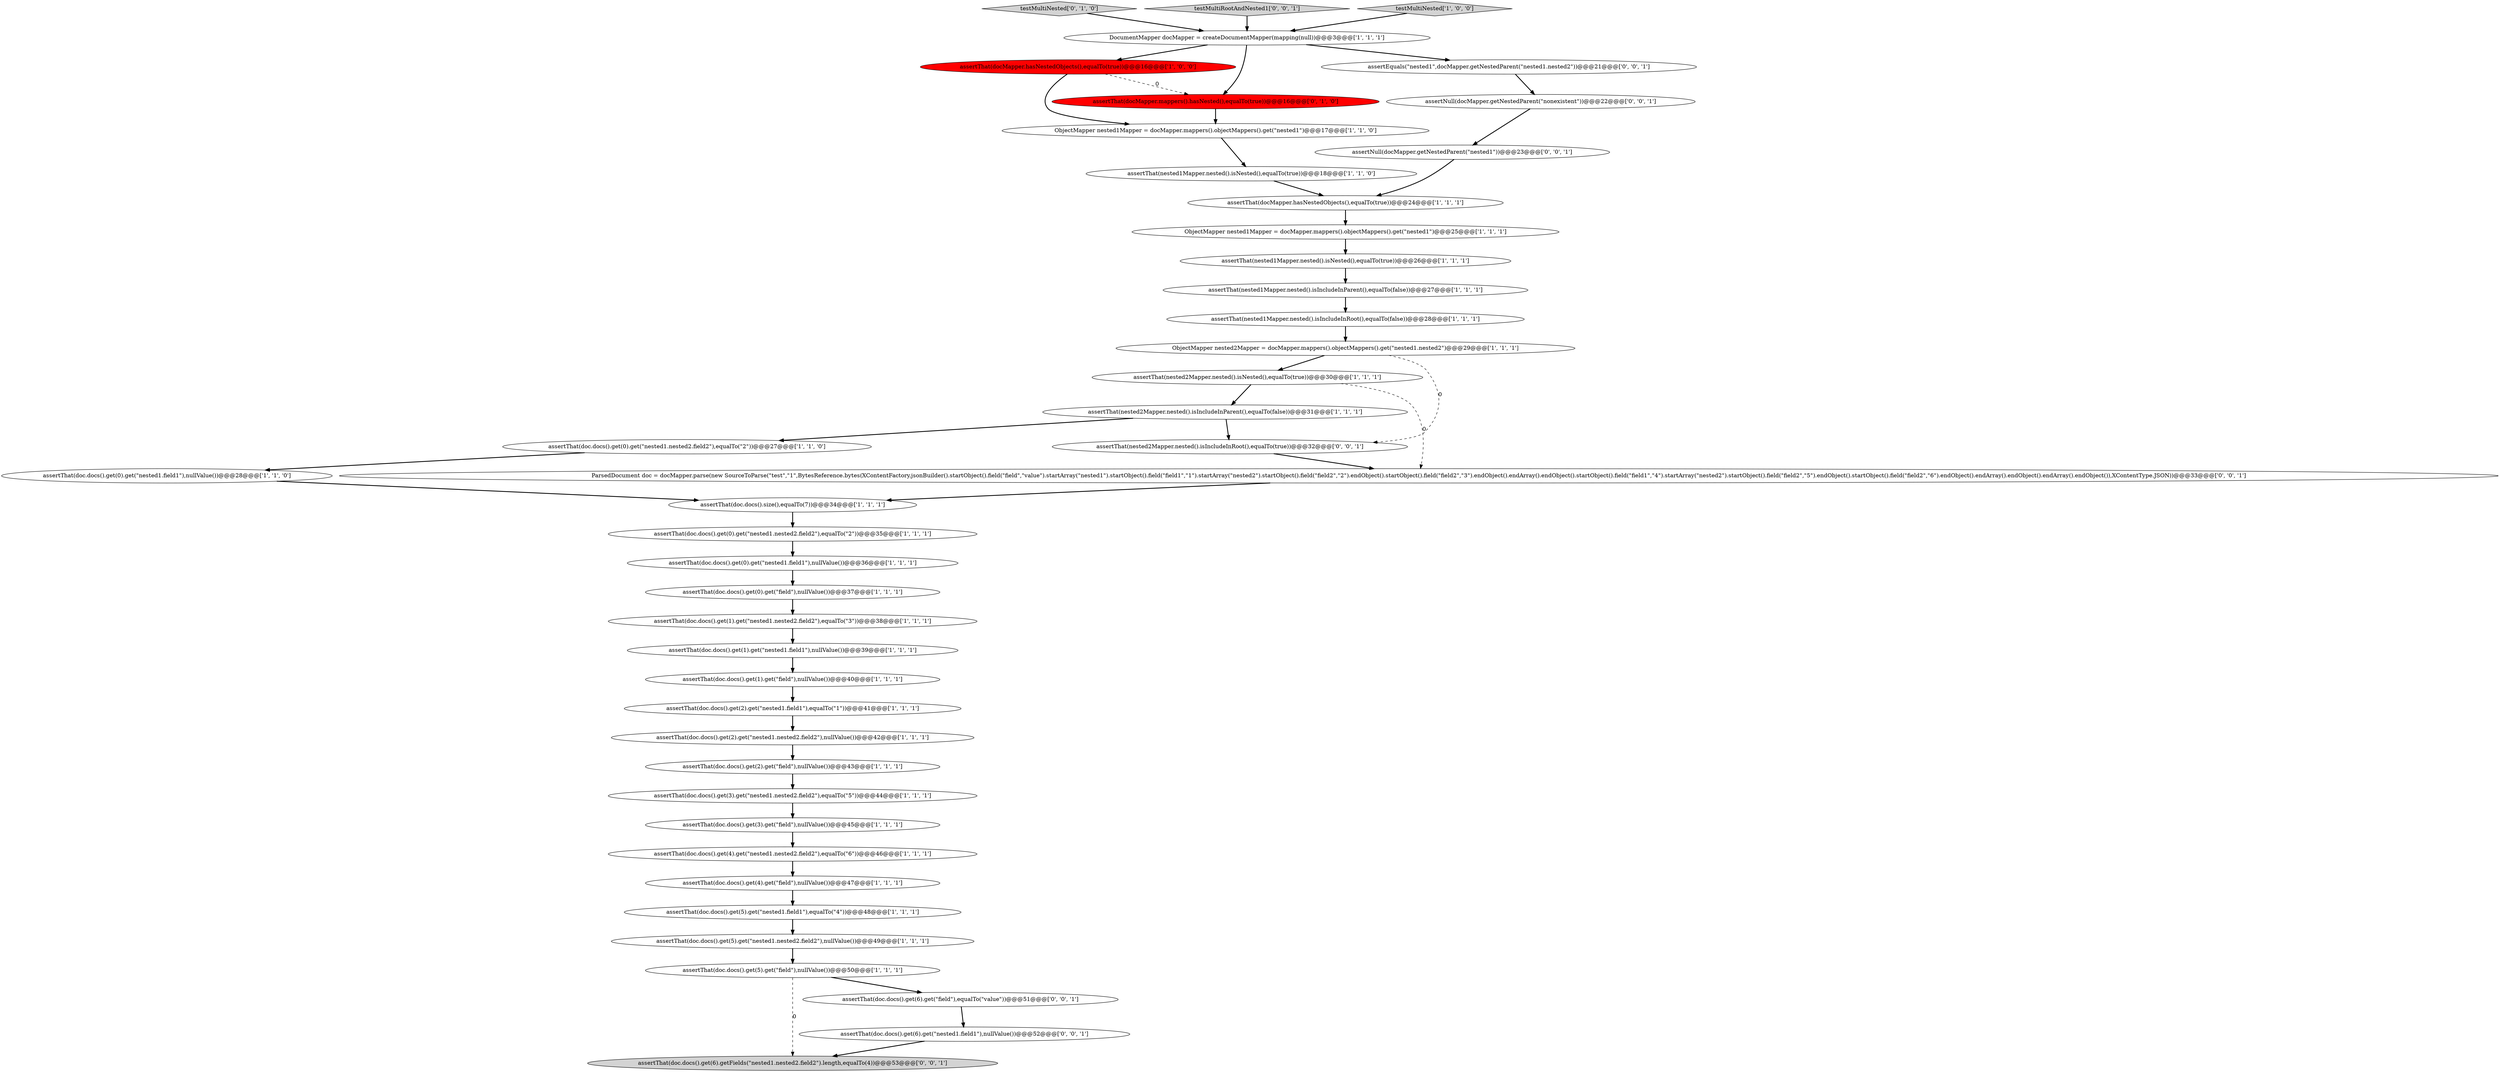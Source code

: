 digraph {
28 [style = filled, label = "assertThat(nested2Mapper.nested().isIncludeInParent(),equalTo(false))@@@31@@@['1', '1', '1']", fillcolor = white, shape = ellipse image = "AAA0AAABBB1BBB"];
33 [style = filled, label = "testMultiNested['0', '1', '0']", fillcolor = lightgray, shape = diamond image = "AAA0AAABBB2BBB"];
12 [style = filled, label = "assertThat(doc.docs().get(1).get(\"nested1.field1\"),nullValue())@@@39@@@['1', '1', '1']", fillcolor = white, shape = ellipse image = "AAA0AAABBB1BBB"];
37 [style = filled, label = "assertNull(docMapper.getNestedParent(\"nonexistent\"))@@@22@@@['0', '0', '1']", fillcolor = white, shape = ellipse image = "AAA0AAABBB3BBB"];
13 [style = filled, label = "assertThat(doc.docs().get(2).get(\"field\"),nullValue())@@@43@@@['1', '1', '1']", fillcolor = white, shape = ellipse image = "AAA0AAABBB1BBB"];
22 [style = filled, label = "DocumentMapper docMapper = createDocumentMapper(mapping(null))@@@3@@@['1', '1', '1']", fillcolor = white, shape = ellipse image = "AAA0AAABBB1BBB"];
9 [style = filled, label = "assertThat(doc.docs().get(0).get(\"nested1.field1\"),nullValue())@@@28@@@['1', '1', '0']", fillcolor = white, shape = ellipse image = "AAA0AAABBB1BBB"];
11 [style = filled, label = "assertThat(doc.docs().get(4).get(\"field\"),nullValue())@@@47@@@['1', '1', '1']", fillcolor = white, shape = ellipse image = "AAA0AAABBB1BBB"];
17 [style = filled, label = "assertThat(nested2Mapper.nested().isNested(),equalTo(true))@@@30@@@['1', '1', '1']", fillcolor = white, shape = ellipse image = "AAA0AAABBB1BBB"];
21 [style = filled, label = "assertThat(doc.docs().get(1).get(\"field\"),nullValue())@@@40@@@['1', '1', '1']", fillcolor = white, shape = ellipse image = "AAA0AAABBB1BBB"];
35 [style = filled, label = "assertEquals(\"nested1\",docMapper.getNestedParent(\"nested1.nested2\"))@@@21@@@['0', '0', '1']", fillcolor = white, shape = ellipse image = "AAA0AAABBB3BBB"];
3 [style = filled, label = "assertThat(doc.docs().get(2).get(\"nested1.field1\"),equalTo(\"1\"))@@@41@@@['1', '1', '1']", fillcolor = white, shape = ellipse image = "AAA0AAABBB1BBB"];
5 [style = filled, label = "ObjectMapper nested1Mapper = docMapper.mappers().objectMappers().get(\"nested1\")@@@25@@@['1', '1', '1']", fillcolor = white, shape = ellipse image = "AAA0AAABBB1BBB"];
20 [style = filled, label = "assertThat(doc.docs().get(5).get(\"field\"),nullValue())@@@50@@@['1', '1', '1']", fillcolor = white, shape = ellipse image = "AAA0AAABBB1BBB"];
19 [style = filled, label = "assertThat(doc.docs().get(0).get(\"nested1.field1\"),nullValue())@@@36@@@['1', '1', '1']", fillcolor = white, shape = ellipse image = "AAA0AAABBB1BBB"];
8 [style = filled, label = "assertThat(doc.docs().size(),equalTo(7))@@@34@@@['1', '1', '1']", fillcolor = white, shape = ellipse image = "AAA0AAABBB1BBB"];
23 [style = filled, label = "assertThat(nested1Mapper.nested().isIncludeInRoot(),equalTo(false))@@@28@@@['1', '1', '1']", fillcolor = white, shape = ellipse image = "AAA0AAABBB1BBB"];
18 [style = filled, label = "assertThat(doc.docs().get(0).get(\"nested1.nested2.field2\"),equalTo(\"2\"))@@@35@@@['1', '1', '1']", fillcolor = white, shape = ellipse image = "AAA0AAABBB1BBB"];
1 [style = filled, label = "assertThat(doc.docs().get(1).get(\"nested1.nested2.field2\"),equalTo(\"3\"))@@@38@@@['1', '1', '1']", fillcolor = white, shape = ellipse image = "AAA0AAABBB1BBB"];
30 [style = filled, label = "assertThat(nested1Mapper.nested().isNested(),equalTo(true))@@@18@@@['1', '1', '0']", fillcolor = white, shape = ellipse image = "AAA0AAABBB1BBB"];
31 [style = filled, label = "assertThat(doc.docs().get(3).get(\"field\"),nullValue())@@@45@@@['1', '1', '1']", fillcolor = white, shape = ellipse image = "AAA0AAABBB1BBB"];
26 [style = filled, label = "assertThat(doc.docs().get(4).get(\"nested1.nested2.field2\"),equalTo(\"6\"))@@@46@@@['1', '1', '1']", fillcolor = white, shape = ellipse image = "AAA0AAABBB1BBB"];
40 [style = filled, label = "assertThat(doc.docs().get(6).get(\"field\"),equalTo(\"value\"))@@@51@@@['0', '0', '1']", fillcolor = white, shape = ellipse image = "AAA0AAABBB3BBB"];
32 [style = filled, label = "assertThat(docMapper.mappers().hasNested(),equalTo(true))@@@16@@@['0', '1', '0']", fillcolor = red, shape = ellipse image = "AAA1AAABBB2BBB"];
15 [style = filled, label = "assertThat(docMapper.hasNestedObjects(),equalTo(true))@@@16@@@['1', '0', '0']", fillcolor = red, shape = ellipse image = "AAA1AAABBB1BBB"];
29 [style = filled, label = "assertThat(nested1Mapper.nested().isNested(),equalTo(true))@@@26@@@['1', '1', '1']", fillcolor = white, shape = ellipse image = "AAA0AAABBB1BBB"];
25 [style = filled, label = "assertThat(doc.docs().get(2).get(\"nested1.nested2.field2\"),nullValue())@@@42@@@['1', '1', '1']", fillcolor = white, shape = ellipse image = "AAA0AAABBB1BBB"];
38 [style = filled, label = "assertThat(doc.docs().get(6).get(\"nested1.field1\"),nullValue())@@@52@@@['0', '0', '1']", fillcolor = white, shape = ellipse image = "AAA0AAABBB3BBB"];
6 [style = filled, label = "assertThat(doc.docs().get(5).get(\"nested1.nested2.field2\"),nullValue())@@@49@@@['1', '1', '1']", fillcolor = white, shape = ellipse image = "AAA0AAABBB1BBB"];
0 [style = filled, label = "ObjectMapper nested2Mapper = docMapper.mappers().objectMappers().get(\"nested1.nested2\")@@@29@@@['1', '1', '1']", fillcolor = white, shape = ellipse image = "AAA0AAABBB1BBB"];
14 [style = filled, label = "assertThat(doc.docs().get(3).get(\"nested1.nested2.field2\"),equalTo(\"5\"))@@@44@@@['1', '1', '1']", fillcolor = white, shape = ellipse image = "AAA0AAABBB1BBB"];
41 [style = filled, label = "ParsedDocument doc = docMapper.parse(new SourceToParse(\"test\",\"1\",BytesReference.bytes(XContentFactory.jsonBuilder().startObject().field(\"field\",\"value\").startArray(\"nested1\").startObject().field(\"field1\",\"1\").startArray(\"nested2\").startObject().field(\"field2\",\"2\").endObject().startObject().field(\"field2\",\"3\").endObject().endArray().endObject().startObject().field(\"field1\",\"4\").startArray(\"nested2\").startObject().field(\"field2\",\"5\").endObject().startObject().field(\"field2\",\"6\").endObject().endArray().endObject().endArray().endObject()),XContentType.JSON))@@@33@@@['0', '0', '1']", fillcolor = white, shape = ellipse image = "AAA0AAABBB3BBB"];
39 [style = filled, label = "testMultiRootAndNested1['0', '0', '1']", fillcolor = lightgray, shape = diamond image = "AAA0AAABBB3BBB"];
4 [style = filled, label = "testMultiNested['1', '0', '0']", fillcolor = lightgray, shape = diamond image = "AAA0AAABBB1BBB"];
16 [style = filled, label = "ObjectMapper nested1Mapper = docMapper.mappers().objectMappers().get(\"nested1\")@@@17@@@['1', '1', '0']", fillcolor = white, shape = ellipse image = "AAA0AAABBB1BBB"];
24 [style = filled, label = "assertThat(doc.docs().get(5).get(\"nested1.field1\"),equalTo(\"4\"))@@@48@@@['1', '1', '1']", fillcolor = white, shape = ellipse image = "AAA0AAABBB1BBB"];
27 [style = filled, label = "assertThat(doc.docs().get(0).get(\"nested1.nested2.field2\"),equalTo(\"2\"))@@@27@@@['1', '1', '0']", fillcolor = white, shape = ellipse image = "AAA0AAABBB1BBB"];
7 [style = filled, label = "assertThat(docMapper.hasNestedObjects(),equalTo(true))@@@24@@@['1', '1', '1']", fillcolor = white, shape = ellipse image = "AAA0AAABBB1BBB"];
42 [style = filled, label = "assertThat(nested2Mapper.nested().isIncludeInRoot(),equalTo(true))@@@32@@@['0', '0', '1']", fillcolor = white, shape = ellipse image = "AAA0AAABBB3BBB"];
34 [style = filled, label = "assertThat(doc.docs().get(6).getFields(\"nested1.nested2.field2\").length,equalTo(4))@@@53@@@['0', '0', '1']", fillcolor = lightgray, shape = ellipse image = "AAA0AAABBB3BBB"];
36 [style = filled, label = "assertNull(docMapper.getNestedParent(\"nested1\"))@@@23@@@['0', '0', '1']", fillcolor = white, shape = ellipse image = "AAA0AAABBB3BBB"];
10 [style = filled, label = "assertThat(doc.docs().get(0).get(\"field\"),nullValue())@@@37@@@['1', '1', '1']", fillcolor = white, shape = ellipse image = "AAA0AAABBB1BBB"];
2 [style = filled, label = "assertThat(nested1Mapper.nested().isIncludeInParent(),equalTo(false))@@@27@@@['1', '1', '1']", fillcolor = white, shape = ellipse image = "AAA0AAABBB1BBB"];
5->29 [style = bold, label=""];
42->41 [style = bold, label=""];
22->15 [style = bold, label=""];
37->36 [style = bold, label=""];
25->13 [style = bold, label=""];
12->21 [style = bold, label=""];
0->17 [style = bold, label=""];
8->18 [style = bold, label=""];
3->25 [style = bold, label=""];
41->8 [style = bold, label=""];
27->9 [style = bold, label=""];
18->19 [style = bold, label=""];
15->32 [style = dashed, label="0"];
19->10 [style = bold, label=""];
22->32 [style = bold, label=""];
32->16 [style = bold, label=""];
40->38 [style = bold, label=""];
15->16 [style = bold, label=""];
9->8 [style = bold, label=""];
23->0 [style = bold, label=""];
11->24 [style = bold, label=""];
26->11 [style = bold, label=""];
39->22 [style = bold, label=""];
17->41 [style = dashed, label="0"];
6->20 [style = bold, label=""];
2->23 [style = bold, label=""];
31->26 [style = bold, label=""];
7->5 [style = bold, label=""];
29->2 [style = bold, label=""];
17->28 [style = bold, label=""];
20->40 [style = bold, label=""];
0->42 [style = dashed, label="0"];
35->37 [style = bold, label=""];
36->7 [style = bold, label=""];
20->34 [style = dashed, label="0"];
30->7 [style = bold, label=""];
16->30 [style = bold, label=""];
14->31 [style = bold, label=""];
38->34 [style = bold, label=""];
1->12 [style = bold, label=""];
28->27 [style = bold, label=""];
28->42 [style = bold, label=""];
10->1 [style = bold, label=""];
24->6 [style = bold, label=""];
22->35 [style = bold, label=""];
13->14 [style = bold, label=""];
4->22 [style = bold, label=""];
33->22 [style = bold, label=""];
21->3 [style = bold, label=""];
}
